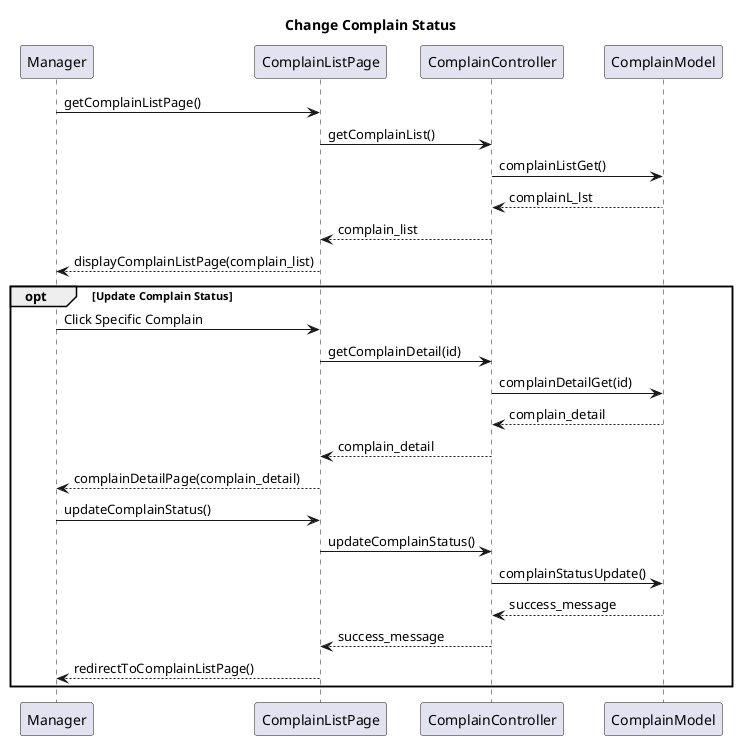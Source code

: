@startuml
title Change Complain Status
Manager -> ComplainListPage: getComplainListPage()
ComplainListPage -> ComplainController: getComplainList()
ComplainController -> ComplainModel: complainListGet()
ComplainController <-- ComplainModel: complainL_lst
ComplainListPage <-- ComplainController: complain_list
Manager <-- ComplainListPage: displayComplainListPage(complain_list)
opt Update Complain Status

    Manager -> ComplainListPage: Click Specific Complain
    ComplainListPage -> ComplainController: getComplainDetail(id) 
    ComplainController -> ComplainModel: complainDetailGet(id)
    ComplainController <-- ComplainModel: complain_detail 
    ComplainListPage <-- ComplainController: complain_detail 
    Manager <-- ComplainListPage: complainDetailPage(complain_detail)

    Manager -> ComplainListPage: updateComplainStatus()
    ComplainListPage -> ComplainController: updateComplainStatus()
    ComplainController -> ComplainModel: complainStatusUpdate()
    ComplainController <-- ComplainModel: success_message
    ComplainListPage <-- ComplainController: success_message
    Manager <-- ComplainListPage: redirectToComplainListPage()
end
@enduml